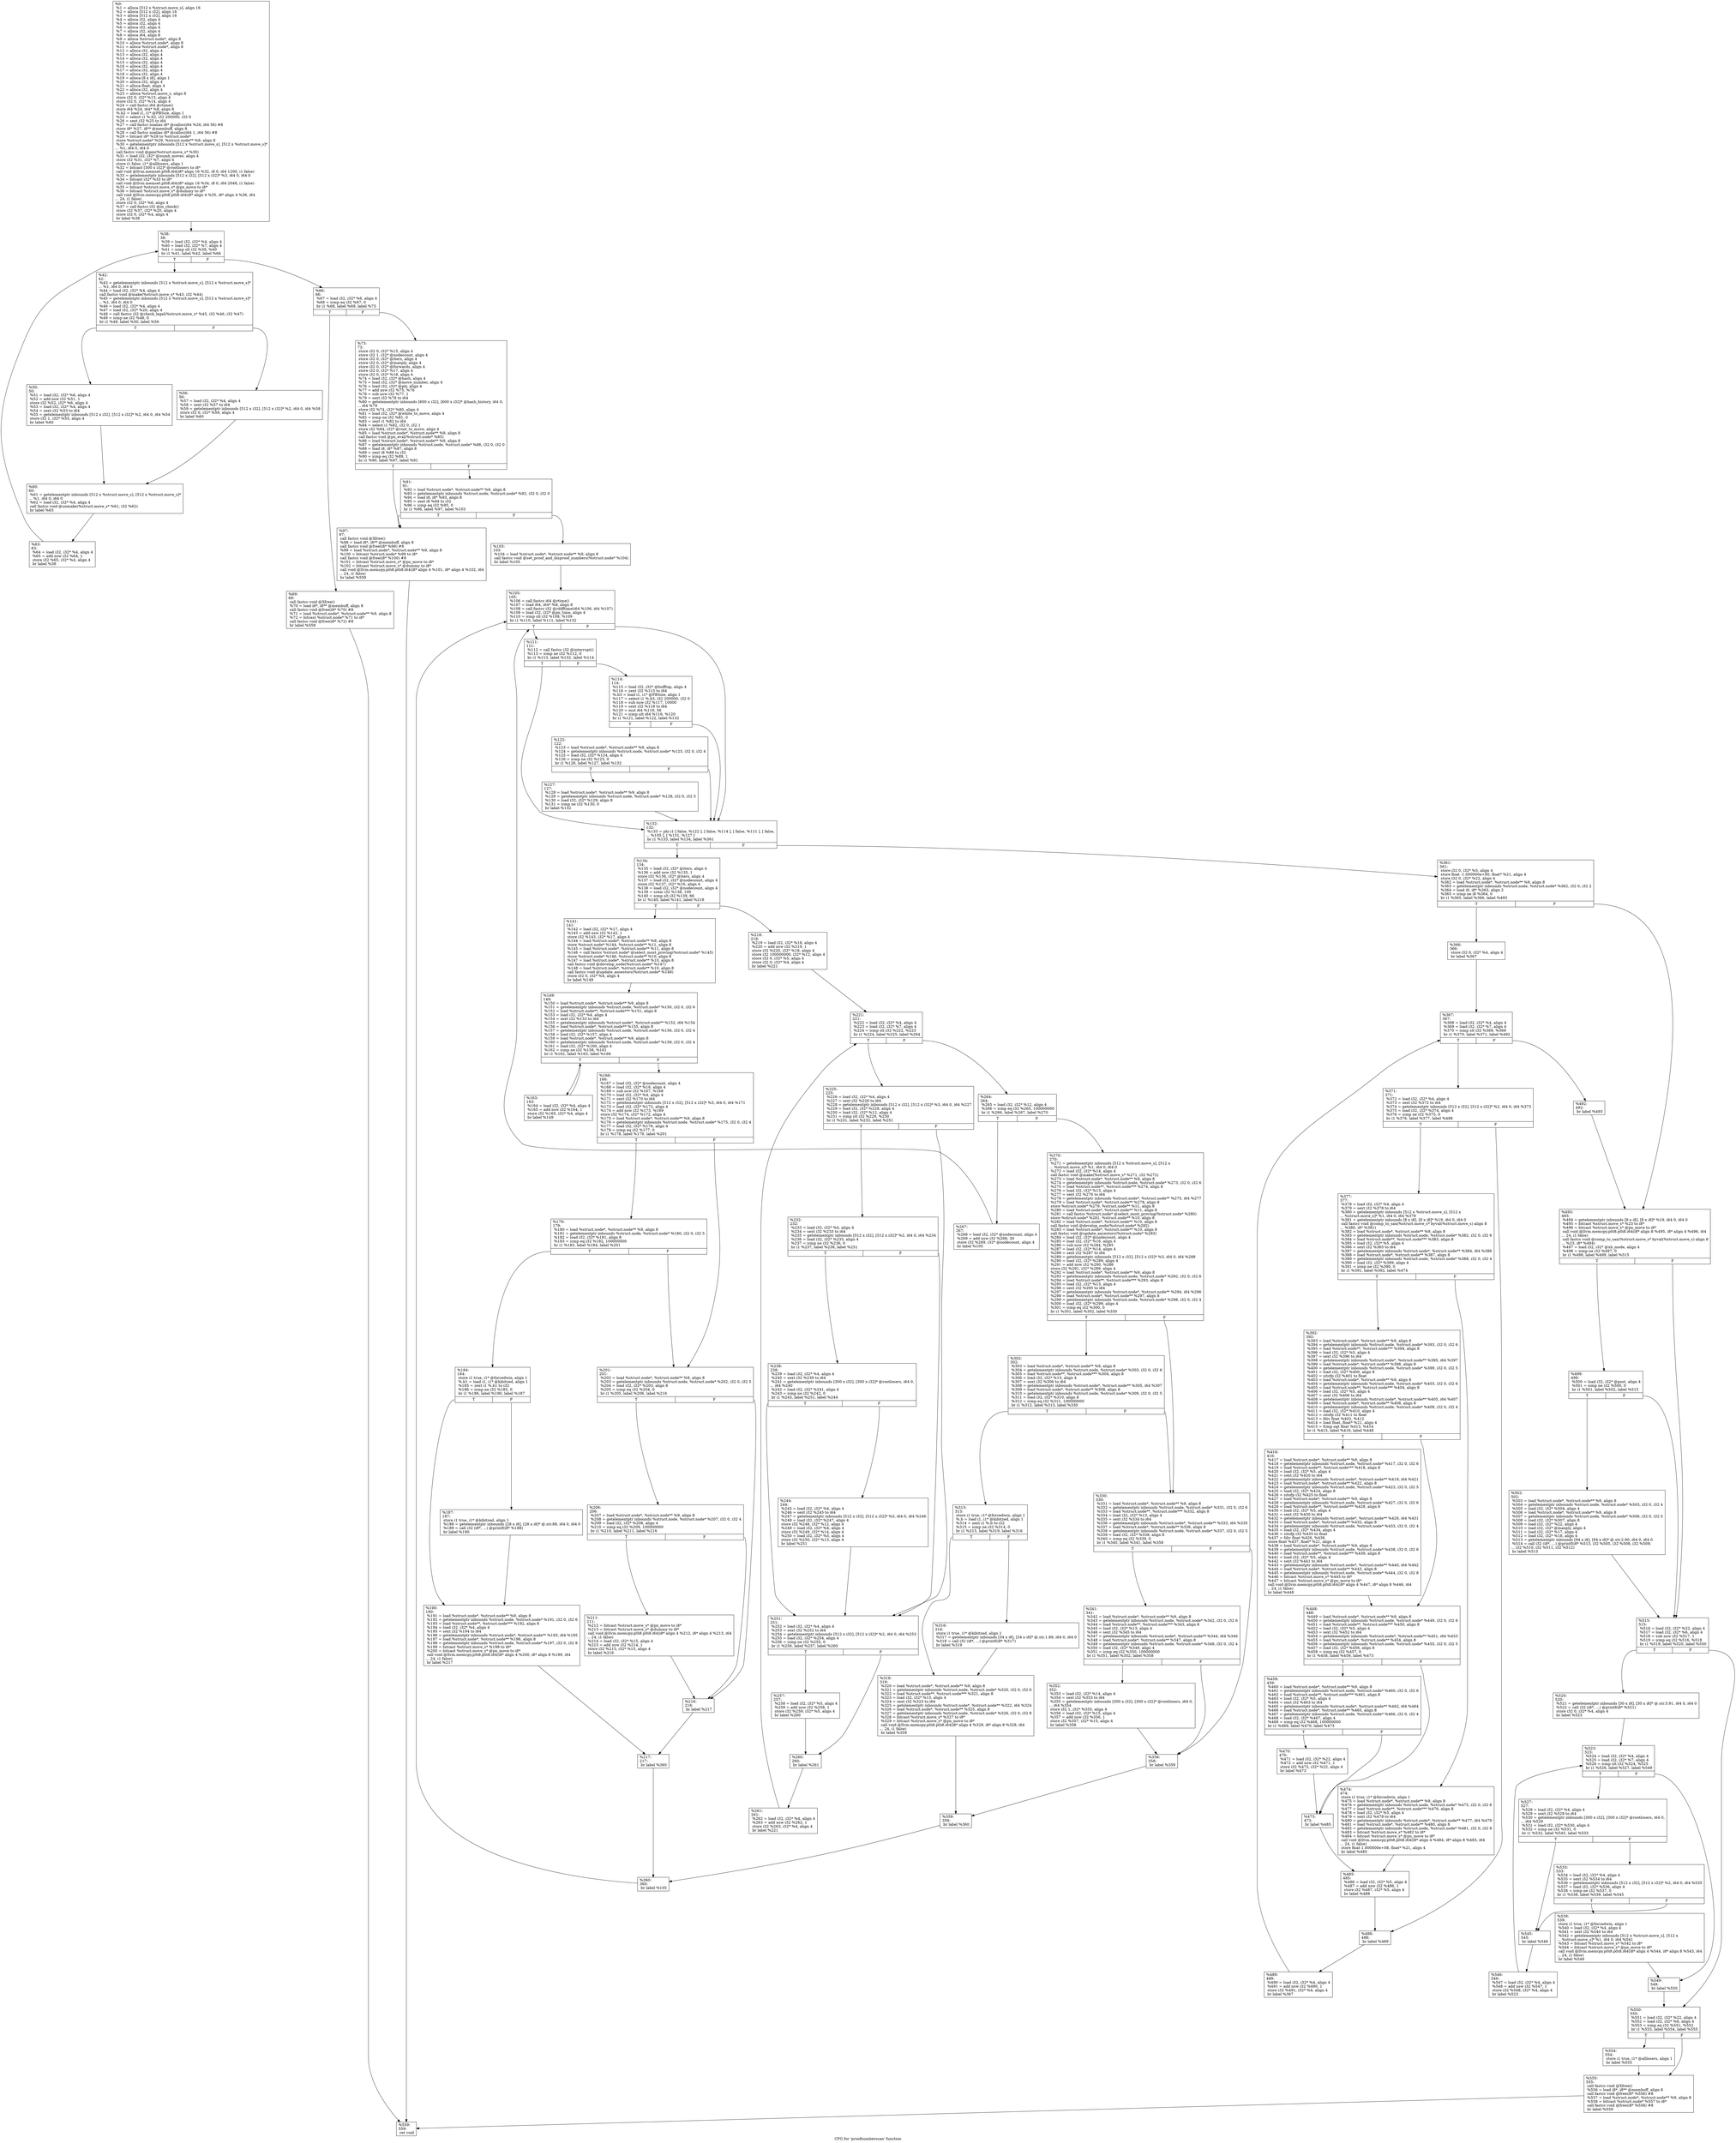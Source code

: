 digraph "CFG for 'proofnumberscan' function" {
	label="CFG for 'proofnumberscan' function";

	Node0x2690030 [shape=record,label="{%0:\l  %1 = alloca [512 x %struct.move_s], align 16\l  %2 = alloca [512 x i32], align 16\l  %3 = alloca [512 x i32], align 16\l  %4 = alloca i32, align 4\l  %5 = alloca i32, align 4\l  %6 = alloca i32, align 4\l  %7 = alloca i32, align 4\l  %8 = alloca i64, align 8\l  %9 = alloca %struct.node*, align 8\l  %10 = alloca %struct.node*, align 8\l  %11 = alloca %struct.node*, align 8\l  %12 = alloca i32, align 4\l  %13 = alloca i32, align 4\l  %14 = alloca i32, align 4\l  %15 = alloca i32, align 4\l  %16 = alloca i32, align 4\l  %17 = alloca i32, align 4\l  %18 = alloca i32, align 4\l  %19 = alloca [8 x i8], align 1\l  %20 = alloca i32, align 4\l  %21 = alloca float, align 4\l  %22 = alloca i32, align 4\l  %23 = alloca %struct.move_s, align 8\l  store i32 0, i32* %13, align 4\l  store i32 0, i32* %14, align 4\l  %24 = call fastcc i64 @rtime()\l  store i64 %24, i64* %8, align 8\l  %.b2 = load i1, i1* @PBSize, align 1\l  %25 = select i1 %.b2, i32 200000, i32 0\l  %26 = sext i32 %25 to i64\l  %27 = call fastcc noalias i8* @calloc(i64 %26, i64 56) #8\l  store i8* %27, i8** @membuff, align 8\l  %28 = call fastcc noalias i8* @calloc(i64 1, i64 56) #8\l  %29 = bitcast i8* %28 to %struct.node*\l  store %struct.node* %29, %struct.node** %9, align 8\l  %30 = getelementptr inbounds [512 x %struct.move_s], [512 x %struct.move_s]*\l... %1, i64 0, i64 0\l  call fastcc void @gen(%struct.move_s* %30)\l  %31 = load i32, i32* @numb_moves, align 4\l  store i32 %31, i32* %7, align 4\l  store i1 false, i1* @alllosers, align 1\l  %32 = bitcast [300 x i32]* @rootlosers to i8*\l  call void @llvm.memset.p0i8.i64(i8* align 16 %32, i8 0, i64 1200, i1 false)\l  %33 = getelementptr inbounds [512 x i32], [512 x i32]* %3, i64 0, i64 0\l  %34 = bitcast i32* %33 to i8*\l  call void @llvm.memset.p0i8.i64(i8* align 16 %34, i8 0, i64 2048, i1 false)\l  %35 = bitcast %struct.move_s* @pn_move to i8*\l  %36 = bitcast %struct.move_s* @dummy to i8*\l  call void @llvm.memcpy.p0i8.p0i8.i64(i8* align 4 %35, i8* align 4 %36, i64\l... 24, i1 false)\l  store i32 0, i32* %6, align 4\l  %37 = call fastcc i32 @in_check()\l  store i32 %37, i32* %20, align 4\l  store i32 0, i32* %4, align 4\l  br label %38\l}"];
	Node0x2690030 -> Node0x2696820;
	Node0x2696820 [shape=record,label="{%38:\l38:                                               \l  %39 = load i32, i32* %4, align 4\l  %40 = load i32, i32* %7, align 4\l  %41 = icmp slt i32 %39, %40\l  br i1 %41, label %42, label %66\l|{<s0>T|<s1>F}}"];
	Node0x2696820:s0 -> Node0x2697ea0;
	Node0x2696820:s1 -> Node0x2698030;
	Node0x2697ea0 [shape=record,label="{%42:\l42:                                               \l  %43 = getelementptr inbounds [512 x %struct.move_s], [512 x %struct.move_s]*\l... %1, i64 0, i64 0\l  %44 = load i32, i32* %4, align 4\l  call fastcc void @make(%struct.move_s* %43, i32 %44)\l  %45 = getelementptr inbounds [512 x %struct.move_s], [512 x %struct.move_s]*\l... %1, i64 0, i64 0\l  %46 = load i32, i32* %4, align 4\l  %47 = load i32, i32* %20, align 4\l  %48 = call fastcc i32 @check_legal(%struct.move_s* %45, i32 %46, i32 %47)\l  %49 = icmp ne i32 %48, 0\l  br i1 %49, label %50, label %56\l|{<s0>T|<s1>F}}"];
	Node0x2697ea0:s0 -> Node0x2697ef0;
	Node0x2697ea0:s1 -> Node0x2697f40;
	Node0x2697ef0 [shape=record,label="{%50:\l50:                                               \l  %51 = load i32, i32* %6, align 4\l  %52 = add nsw i32 %51, 1\l  store i32 %52, i32* %6, align 4\l  %53 = load i32, i32* %4, align 4\l  %54 = sext i32 %53 to i64\l  %55 = getelementptr inbounds [512 x i32], [512 x i32]* %2, i64 0, i64 %54\l  store i32 1, i32* %55, align 4\l  br label %60\l}"];
	Node0x2697ef0 -> Node0x2697f90;
	Node0x2697f40 [shape=record,label="{%56:\l56:                                               \l  %57 = load i32, i32* %4, align 4\l  %58 = sext i32 %57 to i64\l  %59 = getelementptr inbounds [512 x i32], [512 x i32]* %2, i64 0, i64 %58\l  store i32 0, i32* %59, align 4\l  br label %60\l}"];
	Node0x2697f40 -> Node0x2697f90;
	Node0x2697f90 [shape=record,label="{%60:\l60:                                               \l  %61 = getelementptr inbounds [512 x %struct.move_s], [512 x %struct.move_s]*\l... %1, i64 0, i64 0\l  %62 = load i32, i32* %4, align 4\l  call fastcc void @unmake(%struct.move_s* %61, i32 %62)\l  br label %63\l}"];
	Node0x2697f90 -> Node0x2697fe0;
	Node0x2697fe0 [shape=record,label="{%63:\l63:                                               \l  %64 = load i32, i32* %4, align 4\l  %65 = add nsw i32 %64, 1\l  store i32 %65, i32* %4, align 4\l  br label %38\l}"];
	Node0x2697fe0 -> Node0x2696820;
	Node0x2698030 [shape=record,label="{%66:\l66:                                               \l  %67 = load i32, i32* %6, align 4\l  %68 = icmp eq i32 %67, 0\l  br i1 %68, label %69, label %73\l|{<s0>T|<s1>F}}"];
	Node0x2698030:s0 -> Node0x2698080;
	Node0x2698030:s1 -> Node0x26980d0;
	Node0x2698080 [shape=record,label="{%69:\l69:                                               \l  call fastcc void @Xfree()\l  %70 = load i8*, i8** @membuff, align 8\l  call fastcc void @free(i8* %70) #8\l  %71 = load %struct.node*, %struct.node** %9, align 8\l  %72 = bitcast %struct.node* %71 to i8*\l  call fastcc void @free(i8* %72) #8\l  br label %559\l}"];
	Node0x2698080 -> Node0x2699930;
	Node0x26980d0 [shape=record,label="{%73:\l73:                                               \l  store i32 0, i32* %15, align 4\l  store i32 1, i32* @nodecount, align 4\l  store i32 0, i32* @iters, align 4\l  store i32 0, i32* @maxply, align 4\l  store i32 0, i32* @forwards, align 4\l  store i32 0, i32* %17, align 4\l  store i32 0, i32* %18, align 4\l  %74 = load i32, i32* @hash, align 4\l  %75 = load i32, i32* @move_number, align 4\l  %76 = load i32, i32* @ply, align 4\l  %77 = add nsw i32 %75, %76\l  %78 = sub nsw i32 %77, 1\l  %79 = sext i32 %78 to i64\l  %80 = getelementptr inbounds [600 x i32], [600 x i32]* @hash_history, i64 0,\l... i64 %79\l  store i32 %74, i32* %80, align 4\l  %81 = load i32, i32* @white_to_move, align 4\l  %82 = icmp ne i32 %81, 0\l  %83 = zext i1 %82 to i64\l  %84 = select i1 %82, i32 0, i32 1\l  store i32 %84, i32* @root_to_move, align 4\l  %85 = load %struct.node*, %struct.node** %9, align 8\l  call fastcc void @pn_eval(%struct.node* %85)\l  %86 = load %struct.node*, %struct.node** %9, align 8\l  %87 = getelementptr inbounds %struct.node, %struct.node* %86, i32 0, i32 0\l  %88 = load i8, i8* %87, align 8\l  %89 = zext i8 %88 to i32\l  %90 = icmp eq i32 %89, 1\l  br i1 %90, label %97, label %91\l|{<s0>T|<s1>F}}"];
	Node0x26980d0:s0 -> Node0x2698170;
	Node0x26980d0:s1 -> Node0x2698120;
	Node0x2698120 [shape=record,label="{%91:\l91:                                               \l  %92 = load %struct.node*, %struct.node** %9, align 8\l  %93 = getelementptr inbounds %struct.node, %struct.node* %92, i32 0, i32 0\l  %94 = load i8, i8* %93, align 8\l  %95 = zext i8 %94 to i32\l  %96 = icmp eq i32 %95, 0\l  br i1 %96, label %97, label %103\l|{<s0>T|<s1>F}}"];
	Node0x2698120:s0 -> Node0x2698170;
	Node0x2698120:s1 -> Node0x26981c0;
	Node0x2698170 [shape=record,label="{%97:\l97:                                               \l  call fastcc void @Xfree()\l  %98 = load i8*, i8** @membuff, align 8\l  call fastcc void @free(i8* %98) #8\l  %99 = load %struct.node*, %struct.node** %9, align 8\l  %100 = bitcast %struct.node* %99 to i8*\l  call fastcc void @free(i8* %100) #8\l  %101 = bitcast %struct.move_s* @pn_move to i8*\l  %102 = bitcast %struct.move_s* @dummy to i8*\l  call void @llvm.memcpy.p0i8.p0i8.i64(i8* align 4 %101, i8* align 4 %102, i64\l... 24, i1 false)\l  br label %559\l}"];
	Node0x2698170 -> Node0x2699930;
	Node0x26981c0 [shape=record,label="{%103:\l103:                                              \l  %104 = load %struct.node*, %struct.node** %9, align 8\l  call fastcc void @set_proof_and_disproof_numbers(%struct.node* %104)\l  br label %105\l}"];
	Node0x26981c0 -> Node0x2698210;
	Node0x2698210 [shape=record,label="{%105:\l105:                                              \l  %106 = call fastcc i64 @rtime()\l  %107 = load i64, i64* %8, align 8\l  %108 = call fastcc i32 @rdifftime(i64 %106, i64 %107)\l  %109 = load i32, i32* @pn_time, align 4\l  %110 = icmp slt i32 %108, %109\l  br i1 %110, label %111, label %132\l|{<s0>T|<s1>F}}"];
	Node0x2698210:s0 -> Node0x2698260;
	Node0x2698210:s1 -> Node0x26983a0;
	Node0x2698260 [shape=record,label="{%111:\l111:                                              \l  %112 = call fastcc i32 @interrupt()\l  %113 = icmp ne i32 %112, 0\l  br i1 %113, label %132, label %114\l|{<s0>T|<s1>F}}"];
	Node0x2698260:s0 -> Node0x26983a0;
	Node0x2698260:s1 -> Node0x26982b0;
	Node0x26982b0 [shape=record,label="{%114:\l114:                                              \l  %115 = load i32, i32* @bufftop, align 4\l  %116 = zext i32 %115 to i64\l  %.b3 = load i1, i1* @PBSize, align 1\l  %117 = select i1 %.b3, i32 200000, i32 0\l  %118 = sub nsw i32 %117, 10000\l  %119 = sext i32 %118 to i64\l  %120 = mul i64 %119, 56\l  %121 = icmp ult i64 %116, %120\l  br i1 %121, label %122, label %132\l|{<s0>T|<s1>F}}"];
	Node0x26982b0:s0 -> Node0x2698300;
	Node0x26982b0:s1 -> Node0x26983a0;
	Node0x2698300 [shape=record,label="{%122:\l122:                                              \l  %123 = load %struct.node*, %struct.node** %9, align 8\l  %124 = getelementptr inbounds %struct.node, %struct.node* %123, i32 0, i32 4\l  %125 = load i32, i32* %124, align 4\l  %126 = icmp ne i32 %125, 0\l  br i1 %126, label %127, label %132\l|{<s0>T|<s1>F}}"];
	Node0x2698300:s0 -> Node0x2698350;
	Node0x2698300:s1 -> Node0x26983a0;
	Node0x2698350 [shape=record,label="{%127:\l127:                                              \l  %128 = load %struct.node*, %struct.node** %9, align 8\l  %129 = getelementptr inbounds %struct.node, %struct.node* %128, i32 0, i32 5\l  %130 = load i32, i32* %129, align 8\l  %131 = icmp ne i32 %130, 0\l  br label %132\l}"];
	Node0x2698350 -> Node0x26983a0;
	Node0x26983a0 [shape=record,label="{%132:\l132:                                              \l  %133 = phi i1 [ false, %122 ], [ false, %114 ], [ false, %111 ], [ false,\l... %105 ], [ %131, %127 ]\l  br i1 %133, label %134, label %361\l|{<s0>T|<s1>F}}"];
	Node0x26983a0:s0 -> Node0x26983f0;
	Node0x26983a0:s1 -> Node0x2698f80;
	Node0x26983f0 [shape=record,label="{%134:\l134:                                              \l  %135 = load i32, i32* @iters, align 4\l  %136 = add nsw i32 %135, 1\l  store i32 %136, i32* @iters, align 4\l  %137 = load i32, i32* @nodecount, align 4\l  store i32 %137, i32* %16, align 4\l  %138 = load i32, i32* @nodecount, align 4\l  %139 = srem i32 %138, 100\l  %140 = icmp slt i32 %139, 66\l  br i1 %140, label %141, label %218\l|{<s0>T|<s1>F}}"];
	Node0x26983f0:s0 -> Node0x2698440;
	Node0x26983f0:s1 -> Node0x2698850;
	Node0x2698440 [shape=record,label="{%141:\l141:                                              \l  %142 = load i32, i32* %17, align 4\l  %143 = add nsw i32 %142, 1\l  store i32 %143, i32* %17, align 4\l  %144 = load %struct.node*, %struct.node** %9, align 8\l  store %struct.node* %144, %struct.node** %11, align 8\l  %145 = load %struct.node*, %struct.node** %11, align 8\l  %146 = call fastcc %struct.node* @select_most_proving(%struct.node* %145)\l  store %struct.node* %146, %struct.node** %10, align 8\l  %147 = load %struct.node*, %struct.node** %10, align 8\l  call fastcc void @develop_node(%struct.node* %147)\l  %148 = load %struct.node*, %struct.node** %10, align 8\l  call fastcc void @update_ancestors(%struct.node* %148)\l  store i32 0, i32* %4, align 4\l  br label %149\l}"];
	Node0x2698440 -> Node0x2698490;
	Node0x2698490 [shape=record,label="{%149:\l149:                                              \l  %150 = load %struct.node*, %struct.node** %9, align 8\l  %151 = getelementptr inbounds %struct.node, %struct.node* %150, i32 0, i32 6\l  %152 = load %struct.node**, %struct.node*** %151, align 8\l  %153 = load i32, i32* %4, align 4\l  %154 = sext i32 %153 to i64\l  %155 = getelementptr inbounds %struct.node*, %struct.node** %152, i64 %154\l  %156 = load %struct.node*, %struct.node** %155, align 8\l  %157 = getelementptr inbounds %struct.node, %struct.node* %156, i32 0, i32 4\l  %158 = load i32, i32* %157, align 4\l  %159 = load %struct.node*, %struct.node** %9, align 8\l  %160 = getelementptr inbounds %struct.node, %struct.node* %159, i32 0, i32 4\l  %161 = load i32, i32* %160, align 4\l  %162 = icmp ne i32 %158, %161\l  br i1 %162, label %163, label %166\l|{<s0>T|<s1>F}}"];
	Node0x2698490:s0 -> Node0x26984e0;
	Node0x2698490:s1 -> Node0x2698530;
	Node0x26984e0 [shape=record,label="{%163:\l163:                                              \l  %164 = load i32, i32* %4, align 4\l  %165 = add nsw i32 %164, 1\l  store i32 %165, i32* %4, align 4\l  br label %149\l}"];
	Node0x26984e0 -> Node0x2698490;
	Node0x2698530 [shape=record,label="{%166:\l166:                                              \l  %167 = load i32, i32* @nodecount, align 4\l  %168 = load i32, i32* %16, align 4\l  %169 = sub nsw i32 %167, %168\l  %170 = load i32, i32* %4, align 4\l  %171 = sext i32 %170 to i64\l  %172 = getelementptr inbounds [512 x i32], [512 x i32]* %3, i64 0, i64 %171\l  %173 = load i32, i32* %172, align 4\l  %174 = add nsw i32 %173, %169\l  store i32 %174, i32* %172, align 4\l  %175 = load %struct.node*, %struct.node** %9, align 8\l  %176 = getelementptr inbounds %struct.node, %struct.node* %175, i32 0, i32 4\l  %177 = load i32, i32* %176, align 4\l  %178 = icmp eq i32 %177, 0\l  br i1 %178, label %179, label %201\l|{<s0>T|<s1>F}}"];
	Node0x2698530:s0 -> Node0x2698580;
	Node0x2698530:s1 -> Node0x26986c0;
	Node0x2698580 [shape=record,label="{%179:\l179:                                              \l  %180 = load %struct.node*, %struct.node** %9, align 8\l  %181 = getelementptr inbounds %struct.node, %struct.node* %180, i32 0, i32 5\l  %182 = load i32, i32* %181, align 8\l  %183 = icmp eq i32 %182, 100000000\l  br i1 %183, label %184, label %201\l|{<s0>T|<s1>F}}"];
	Node0x2698580:s0 -> Node0x26985d0;
	Node0x2698580:s1 -> Node0x26986c0;
	Node0x26985d0 [shape=record,label="{%184:\l184:                                              \l  store i1 true, i1* @forcedwin, align 1\l  %.b1 = load i1, i1* @kibitzed, align 1\l  %185 = zext i1 %.b1 to i32\l  %186 = icmp ne i32 %185, 0\l  br i1 %186, label %190, label %187\l|{<s0>T|<s1>F}}"];
	Node0x26985d0:s0 -> Node0x2698670;
	Node0x26985d0:s1 -> Node0x2698620;
	Node0x2698620 [shape=record,label="{%187:\l187:                                              \l  store i1 true, i1* @kibitzed, align 1\l  %188 = getelementptr inbounds [28 x i8], [28 x i8]* @.str.88, i64 0, i64 0\l  %189 = call i32 (i8*, ...) @printf(i8* %188)\l  br label %190\l}"];
	Node0x2698620 -> Node0x2698670;
	Node0x2698670 [shape=record,label="{%190:\l190:                                              \l  %191 = load %struct.node*, %struct.node** %9, align 8\l  %192 = getelementptr inbounds %struct.node, %struct.node* %191, i32 0, i32 6\l  %193 = load %struct.node**, %struct.node*** %192, align 8\l  %194 = load i32, i32* %4, align 4\l  %195 = sext i32 %194 to i64\l  %196 = getelementptr inbounds %struct.node*, %struct.node** %193, i64 %195\l  %197 = load %struct.node*, %struct.node** %196, align 8\l  %198 = getelementptr inbounds %struct.node, %struct.node* %197, i32 0, i32 8\l  %199 = bitcast %struct.move_s* %198 to i8*\l  %200 = bitcast %struct.move_s* @pn_move to i8*\l  call void @llvm.memcpy.p0i8.p0i8.i64(i8* align 4 %200, i8* align 8 %199, i64\l... 24, i1 false)\l  br label %217\l}"];
	Node0x2698670 -> Node0x2698800;
	Node0x26986c0 [shape=record,label="{%201:\l201:                                              \l  %202 = load %struct.node*, %struct.node** %9, align 8\l  %203 = getelementptr inbounds %struct.node, %struct.node* %202, i32 0, i32 5\l  %204 = load i32, i32* %203, align 8\l  %205 = icmp eq i32 %204, 0\l  br i1 %205, label %206, label %216\l|{<s0>T|<s1>F}}"];
	Node0x26986c0:s0 -> Node0x2698710;
	Node0x26986c0:s1 -> Node0x26987b0;
	Node0x2698710 [shape=record,label="{%206:\l206:                                              \l  %207 = load %struct.node*, %struct.node** %9, align 8\l  %208 = getelementptr inbounds %struct.node, %struct.node* %207, i32 0, i32 4\l  %209 = load i32, i32* %208, align 4\l  %210 = icmp eq i32 %209, 100000000\l  br i1 %210, label %211, label %216\l|{<s0>T|<s1>F}}"];
	Node0x2698710:s0 -> Node0x2698760;
	Node0x2698710:s1 -> Node0x26987b0;
	Node0x2698760 [shape=record,label="{%211:\l211:                                              \l  %212 = bitcast %struct.move_s* @pn_move to i8*\l  %213 = bitcast %struct.move_s* @dummy to i8*\l  call void @llvm.memcpy.p0i8.p0i8.i64(i8* align 4 %212, i8* align 4 %213, i64\l... 24, i1 false)\l  %214 = load i32, i32* %15, align 4\l  %215 = add nsw i32 %214, 1\l  store i32 %215, i32* %15, align 4\l  br label %216\l}"];
	Node0x2698760 -> Node0x26987b0;
	Node0x26987b0 [shape=record,label="{%216:\l216:                                              \l  br label %217\l}"];
	Node0x26987b0 -> Node0x2698800;
	Node0x2698800 [shape=record,label="{%217:\l217:                                              \l  br label %360\l}"];
	Node0x2698800 -> Node0x2698f30;
	Node0x2698850 [shape=record,label="{%218:\l218:                                              \l  %219 = load i32, i32* %18, align 4\l  %220 = add nsw i32 %219, 1\l  store i32 %220, i32* %18, align 4\l  store i32 100000000, i32* %12, align 4\l  store i32 0, i32* %5, align 4\l  store i32 0, i32* %4, align 4\l  br label %221\l}"];
	Node0x2698850 -> Node0x26988a0;
	Node0x26988a0 [shape=record,label="{%221:\l221:                                              \l  %222 = load i32, i32* %4, align 4\l  %223 = load i32, i32* %7, align 4\l  %224 = icmp slt i32 %222, %223\l  br i1 %224, label %225, label %264\l|{<s0>T|<s1>F}}"];
	Node0x26988a0:s0 -> Node0x26988f0;
	Node0x26988a0:s1 -> Node0x2698b70;
	Node0x26988f0 [shape=record,label="{%225:\l225:                                              \l  %226 = load i32, i32* %4, align 4\l  %227 = sext i32 %226 to i64\l  %228 = getelementptr inbounds [512 x i32], [512 x i32]* %3, i64 0, i64 %227\l  %229 = load i32, i32* %228, align 4\l  %230 = load i32, i32* %12, align 4\l  %231 = icmp slt i32 %229, %230\l  br i1 %231, label %232, label %251\l|{<s0>T|<s1>F}}"];
	Node0x26988f0:s0 -> Node0x2698940;
	Node0x26988f0:s1 -> Node0x2698a30;
	Node0x2698940 [shape=record,label="{%232:\l232:                                              \l  %233 = load i32, i32* %4, align 4\l  %234 = sext i32 %233 to i64\l  %235 = getelementptr inbounds [512 x i32], [512 x i32]* %2, i64 0, i64 %234\l  %236 = load i32, i32* %235, align 4\l  %237 = icmp ne i32 %236, 0\l  br i1 %237, label %238, label %251\l|{<s0>T|<s1>F}}"];
	Node0x2698940:s0 -> Node0x2698990;
	Node0x2698940:s1 -> Node0x2698a30;
	Node0x2698990 [shape=record,label="{%238:\l238:                                              \l  %239 = load i32, i32* %4, align 4\l  %240 = sext i32 %239 to i64\l  %241 = getelementptr inbounds [300 x i32], [300 x i32]* @rootlosers, i64 0,\l... i64 %240\l  %242 = load i32, i32* %241, align 4\l  %243 = icmp ne i32 %242, 0\l  br i1 %243, label %251, label %244\l|{<s0>T|<s1>F}}"];
	Node0x2698990:s0 -> Node0x2698a30;
	Node0x2698990:s1 -> Node0x26989e0;
	Node0x26989e0 [shape=record,label="{%244:\l244:                                              \l  %245 = load i32, i32* %4, align 4\l  %246 = sext i32 %245 to i64\l  %247 = getelementptr inbounds [512 x i32], [512 x i32]* %3, i64 0, i64 %246\l  %248 = load i32, i32* %247, align 4\l  store i32 %248, i32* %12, align 4\l  %249 = load i32, i32* %4, align 4\l  store i32 %249, i32* %14, align 4\l  %250 = load i32, i32* %5, align 4\l  store i32 %250, i32* %13, align 4\l  br label %251\l}"];
	Node0x26989e0 -> Node0x2698a30;
	Node0x2698a30 [shape=record,label="{%251:\l251:                                              \l  %252 = load i32, i32* %4, align 4\l  %253 = sext i32 %252 to i64\l  %254 = getelementptr inbounds [512 x i32], [512 x i32]* %2, i64 0, i64 %253\l  %255 = load i32, i32* %254, align 4\l  %256 = icmp ne i32 %255, 0\l  br i1 %256, label %257, label %260\l|{<s0>T|<s1>F}}"];
	Node0x2698a30:s0 -> Node0x2698a80;
	Node0x2698a30:s1 -> Node0x2698ad0;
	Node0x2698a80 [shape=record,label="{%257:\l257:                                              \l  %258 = load i32, i32* %5, align 4\l  %259 = add nsw i32 %258, 1\l  store i32 %259, i32* %5, align 4\l  br label %260\l}"];
	Node0x2698a80 -> Node0x2698ad0;
	Node0x2698ad0 [shape=record,label="{%260:\l260:                                              \l  br label %261\l}"];
	Node0x2698ad0 -> Node0x2698b20;
	Node0x2698b20 [shape=record,label="{%261:\l261:                                              \l  %262 = load i32, i32* %4, align 4\l  %263 = add nsw i32 %262, 1\l  store i32 %263, i32* %4, align 4\l  br label %221\l}"];
	Node0x2698b20 -> Node0x26988a0;
	Node0x2698b70 [shape=record,label="{%264:\l264:                                              \l  %265 = load i32, i32* %12, align 4\l  %266 = icmp eq i32 %265, 100000000\l  br i1 %266, label %267, label %270\l|{<s0>T|<s1>F}}"];
	Node0x2698b70:s0 -> Node0x2698bc0;
	Node0x2698b70:s1 -> Node0x2698c10;
	Node0x2698bc0 [shape=record,label="{%267:\l267:                                              \l  %268 = load i32, i32* @nodecount, align 4\l  %269 = add nsw i32 %268, 30\l  store i32 %269, i32* @nodecount, align 4\l  br label %105\l}"];
	Node0x2698bc0 -> Node0x2698210;
	Node0x2698c10 [shape=record,label="{%270:\l270:                                              \l  %271 = getelementptr inbounds [512 x %struct.move_s], [512 x\l... %struct.move_s]* %1, i64 0, i64 0\l  %272 = load i32, i32* %14, align 4\l  call fastcc void @make(%struct.move_s* %271, i32 %272)\l  %273 = load %struct.node*, %struct.node** %9, align 8\l  %274 = getelementptr inbounds %struct.node, %struct.node* %273, i32 0, i32 6\l  %275 = load %struct.node**, %struct.node*** %274, align 8\l  %276 = load i32, i32* %13, align 4\l  %277 = sext i32 %276 to i64\l  %278 = getelementptr inbounds %struct.node*, %struct.node** %275, i64 %277\l  %279 = load %struct.node*, %struct.node** %278, align 8\l  store %struct.node* %279, %struct.node** %11, align 8\l  %280 = load %struct.node*, %struct.node** %11, align 8\l  %281 = call fastcc %struct.node* @select_most_proving(%struct.node* %280)\l  store %struct.node* %281, %struct.node** %10, align 8\l  %282 = load %struct.node*, %struct.node** %10, align 8\l  call fastcc void @develop_node(%struct.node* %282)\l  %283 = load %struct.node*, %struct.node** %10, align 8\l  call fastcc void @update_ancestors(%struct.node* %283)\l  %284 = load i32, i32* @nodecount, align 4\l  %285 = load i32, i32* %16, align 4\l  %286 = sub nsw i32 %284, %285\l  %287 = load i32, i32* %14, align 4\l  %288 = sext i32 %287 to i64\l  %289 = getelementptr inbounds [512 x i32], [512 x i32]* %3, i64 0, i64 %288\l  %290 = load i32, i32* %289, align 4\l  %291 = add nsw i32 %290, %286\l  store i32 %291, i32* %289, align 4\l  %292 = load %struct.node*, %struct.node** %9, align 8\l  %293 = getelementptr inbounds %struct.node, %struct.node* %292, i32 0, i32 6\l  %294 = load %struct.node**, %struct.node*** %293, align 8\l  %295 = load i32, i32* %13, align 4\l  %296 = sext i32 %295 to i64\l  %297 = getelementptr inbounds %struct.node*, %struct.node** %294, i64 %296\l  %298 = load %struct.node*, %struct.node** %297, align 8\l  %299 = getelementptr inbounds %struct.node, %struct.node* %298, i32 0, i32 4\l  %300 = load i32, i32* %299, align 4\l  %301 = icmp eq i32 %300, 0\l  br i1 %301, label %302, label %330\l|{<s0>T|<s1>F}}"];
	Node0x2698c10:s0 -> Node0x2698c60;
	Node0x2698c10:s1 -> Node0x2698da0;
	Node0x2698c60 [shape=record,label="{%302:\l302:                                              \l  %303 = load %struct.node*, %struct.node** %9, align 8\l  %304 = getelementptr inbounds %struct.node, %struct.node* %303, i32 0, i32 6\l  %305 = load %struct.node**, %struct.node*** %304, align 8\l  %306 = load i32, i32* %13, align 4\l  %307 = sext i32 %306 to i64\l  %308 = getelementptr inbounds %struct.node*, %struct.node** %305, i64 %307\l  %309 = load %struct.node*, %struct.node** %308, align 8\l  %310 = getelementptr inbounds %struct.node, %struct.node* %309, i32 0, i32 5\l  %311 = load i32, i32* %310, align 8\l  %312 = icmp eq i32 %311, 100000000\l  br i1 %312, label %313, label %330\l|{<s0>T|<s1>F}}"];
	Node0x2698c60:s0 -> Node0x2698cb0;
	Node0x2698c60:s1 -> Node0x2698da0;
	Node0x2698cb0 [shape=record,label="{%313:\l313:                                              \l  store i1 true, i1* @forcedwin, align 1\l  %.b = load i1, i1* @kibitzed, align 1\l  %314 = zext i1 %.b to i32\l  %315 = icmp ne i32 %314, 0\l  br i1 %315, label %319, label %316\l|{<s0>T|<s1>F}}"];
	Node0x2698cb0:s0 -> Node0x2698d50;
	Node0x2698cb0:s1 -> Node0x2698d00;
	Node0x2698d00 [shape=record,label="{%316:\l316:                                              \l  store i1 true, i1* @kibitzed, align 1\l  %317 = getelementptr inbounds [34 x i8], [34 x i8]* @.str.1.89, i64 0, i64 0\l  %318 = call i32 (i8*, ...) @printf(i8* %317)\l  br label %319\l}"];
	Node0x2698d00 -> Node0x2698d50;
	Node0x2698d50 [shape=record,label="{%319:\l319:                                              \l  %320 = load %struct.node*, %struct.node** %9, align 8\l  %321 = getelementptr inbounds %struct.node, %struct.node* %320, i32 0, i32 6\l  %322 = load %struct.node**, %struct.node*** %321, align 8\l  %323 = load i32, i32* %13, align 4\l  %324 = sext i32 %323 to i64\l  %325 = getelementptr inbounds %struct.node*, %struct.node** %322, i64 %324\l  %326 = load %struct.node*, %struct.node** %325, align 8\l  %327 = getelementptr inbounds %struct.node, %struct.node* %326, i32 0, i32 8\l  %328 = bitcast %struct.move_s* %327 to i8*\l  %329 = bitcast %struct.move_s* @pn_move to i8*\l  call void @llvm.memcpy.p0i8.p0i8.i64(i8* align 4 %329, i8* align 8 %328, i64\l... 24, i1 false)\l  br label %359\l}"];
	Node0x2698d50 -> Node0x2698ee0;
	Node0x2698da0 [shape=record,label="{%330:\l330:                                              \l  %331 = load %struct.node*, %struct.node** %9, align 8\l  %332 = getelementptr inbounds %struct.node, %struct.node* %331, i32 0, i32 6\l  %333 = load %struct.node**, %struct.node*** %332, align 8\l  %334 = load i32, i32* %13, align 4\l  %335 = sext i32 %334 to i64\l  %336 = getelementptr inbounds %struct.node*, %struct.node** %333, i64 %335\l  %337 = load %struct.node*, %struct.node** %336, align 8\l  %338 = getelementptr inbounds %struct.node, %struct.node* %337, i32 0, i32 5\l  %339 = load i32, i32* %338, align 8\l  %340 = icmp eq i32 %339, 0\l  br i1 %340, label %341, label %358\l|{<s0>T|<s1>F}}"];
	Node0x2698da0:s0 -> Node0x2698df0;
	Node0x2698da0:s1 -> Node0x2698e90;
	Node0x2698df0 [shape=record,label="{%341:\l341:                                              \l  %342 = load %struct.node*, %struct.node** %9, align 8\l  %343 = getelementptr inbounds %struct.node, %struct.node* %342, i32 0, i32 6\l  %344 = load %struct.node**, %struct.node*** %343, align 8\l  %345 = load i32, i32* %13, align 4\l  %346 = sext i32 %345 to i64\l  %347 = getelementptr inbounds %struct.node*, %struct.node** %344, i64 %346\l  %348 = load %struct.node*, %struct.node** %347, align 8\l  %349 = getelementptr inbounds %struct.node, %struct.node* %348, i32 0, i32 4\l  %350 = load i32, i32* %349, align 4\l  %351 = icmp eq i32 %350, 100000000\l  br i1 %351, label %352, label %358\l|{<s0>T|<s1>F}}"];
	Node0x2698df0:s0 -> Node0x2698e40;
	Node0x2698df0:s1 -> Node0x2698e90;
	Node0x2698e40 [shape=record,label="{%352:\l352:                                              \l  %353 = load i32, i32* %14, align 4\l  %354 = sext i32 %353 to i64\l  %355 = getelementptr inbounds [300 x i32], [300 x i32]* @rootlosers, i64 0,\l... i64 %354\l  store i32 1, i32* %355, align 4\l  %356 = load i32, i32* %15, align 4\l  %357 = add nsw i32 %356, 1\l  store i32 %357, i32* %15, align 4\l  br label %358\l}"];
	Node0x2698e40 -> Node0x2698e90;
	Node0x2698e90 [shape=record,label="{%358:\l358:                                              \l  br label %359\l}"];
	Node0x2698e90 -> Node0x2698ee0;
	Node0x2698ee0 [shape=record,label="{%359:\l359:                                              \l  br label %360\l}"];
	Node0x2698ee0 -> Node0x2698f30;
	Node0x2698f30 [shape=record,label="{%360:\l360:                                              \l  br label %105\l}"];
	Node0x2698f30 -> Node0x2698210;
	Node0x2698f80 [shape=record,label="{%361:\l361:                                              \l  store i32 0, i32* %5, align 4\l  store float -1.000000e+00, float* %21, align 4\l  store i32 0, i32* %22, align 4\l  %362 = load %struct.node*, %struct.node** %9, align 8\l  %363 = getelementptr inbounds %struct.node, %struct.node* %362, i32 0, i32 2\l  %364 = load i8, i8* %363, align 2\l  %365 = icmp ne i8 %364, 0\l  br i1 %365, label %366, label %493\l|{<s0>T|<s1>F}}"];
	Node0x2698f80:s0 -> Node0x2698fd0;
	Node0x2698f80:s1 -> Node0x2699480;
	Node0x2698fd0 [shape=record,label="{%366:\l366:                                              \l  store i32 0, i32* %4, align 4\l  br label %367\l}"];
	Node0x2698fd0 -> Node0x2699020;
	Node0x2699020 [shape=record,label="{%367:\l367:                                              \l  %368 = load i32, i32* %4, align 4\l  %369 = load i32, i32* %7, align 4\l  %370 = icmp slt i32 %368, %369\l  br i1 %370, label %371, label %492\l|{<s0>T|<s1>F}}"];
	Node0x2699020:s0 -> Node0x2699070;
	Node0x2699020:s1 -> Node0x2699430;
	Node0x2699070 [shape=record,label="{%371:\l371:                                              \l  %372 = load i32, i32* %4, align 4\l  %373 = sext i32 %372 to i64\l  %374 = getelementptr inbounds [512 x i32], [512 x i32]* %2, i64 0, i64 %373\l  %375 = load i32, i32* %374, align 4\l  %376 = icmp ne i32 %375, 0\l  br i1 %376, label %377, label %488\l|{<s0>T|<s1>F}}"];
	Node0x2699070:s0 -> Node0x26990c0;
	Node0x2699070:s1 -> Node0x2699390;
	Node0x26990c0 [shape=record,label="{%377:\l377:                                              \l  %378 = load i32, i32* %4, align 4\l  %379 = sext i32 %378 to i64\l  %380 = getelementptr inbounds [512 x %struct.move_s], [512 x\l... %struct.move_s]* %1, i64 0, i64 %379\l  %381 = getelementptr inbounds [8 x i8], [8 x i8]* %19, i64 0, i64 0\l  call fastcc void @comp_to_san(%struct.move_s* byval(%struct.move_s) align 8\l... %380, i8* %381)\l  %382 = load %struct.node*, %struct.node** %9, align 8\l  %383 = getelementptr inbounds %struct.node, %struct.node* %382, i32 0, i32 6\l  %384 = load %struct.node**, %struct.node*** %383, align 8\l  %385 = load i32, i32* %5, align 4\l  %386 = sext i32 %385 to i64\l  %387 = getelementptr inbounds %struct.node*, %struct.node** %384, i64 %386\l  %388 = load %struct.node*, %struct.node** %387, align 8\l  %389 = getelementptr inbounds %struct.node, %struct.node* %388, i32 0, i32 4\l  %390 = load i32, i32* %389, align 4\l  %391 = icmp ne i32 %390, 0\l  br i1 %391, label %392, label %474\l|{<s0>T|<s1>F}}"];
	Node0x26990c0:s0 -> Node0x2699110;
	Node0x26990c0:s1 -> Node0x26992f0;
	Node0x2699110 [shape=record,label="{%392:\l392:                                              \l  %393 = load %struct.node*, %struct.node** %9, align 8\l  %394 = getelementptr inbounds %struct.node, %struct.node* %393, i32 0, i32 6\l  %395 = load %struct.node**, %struct.node*** %394, align 8\l  %396 = load i32, i32* %5, align 4\l  %397 = sext i32 %396 to i64\l  %398 = getelementptr inbounds %struct.node*, %struct.node** %395, i64 %397\l  %399 = load %struct.node*, %struct.node** %398, align 8\l  %400 = getelementptr inbounds %struct.node, %struct.node* %399, i32 0, i32 5\l  %401 = load i32, i32* %400, align 8\l  %402 = sitofp i32 %401 to float\l  %403 = load %struct.node*, %struct.node** %9, align 8\l  %404 = getelementptr inbounds %struct.node, %struct.node* %403, i32 0, i32 6\l  %405 = load %struct.node**, %struct.node*** %404, align 8\l  %406 = load i32, i32* %5, align 4\l  %407 = sext i32 %406 to i64\l  %408 = getelementptr inbounds %struct.node*, %struct.node** %405, i64 %407\l  %409 = load %struct.node*, %struct.node** %408, align 8\l  %410 = getelementptr inbounds %struct.node, %struct.node* %409, i32 0, i32 4\l  %411 = load i32, i32* %410, align 4\l  %412 = sitofp i32 %411 to float\l  %413 = fdiv float %402, %412\l  %414 = load float, float* %21, align 4\l  %415 = fcmp ogt float %413, %414\l  br i1 %415, label %416, label %448\l|{<s0>T|<s1>F}}"];
	Node0x2699110:s0 -> Node0x2699160;
	Node0x2699110:s1 -> Node0x26991b0;
	Node0x2699160 [shape=record,label="{%416:\l416:                                              \l  %417 = load %struct.node*, %struct.node** %9, align 8\l  %418 = getelementptr inbounds %struct.node, %struct.node* %417, i32 0, i32 6\l  %419 = load %struct.node**, %struct.node*** %418, align 8\l  %420 = load i32, i32* %5, align 4\l  %421 = sext i32 %420 to i64\l  %422 = getelementptr inbounds %struct.node*, %struct.node** %419, i64 %421\l  %423 = load %struct.node*, %struct.node** %422, align 8\l  %424 = getelementptr inbounds %struct.node, %struct.node* %423, i32 0, i32 5\l  %425 = load i32, i32* %424, align 8\l  %426 = sitofp i32 %425 to float\l  %427 = load %struct.node*, %struct.node** %9, align 8\l  %428 = getelementptr inbounds %struct.node, %struct.node* %427, i32 0, i32 6\l  %429 = load %struct.node**, %struct.node*** %428, align 8\l  %430 = load i32, i32* %5, align 4\l  %431 = sext i32 %430 to i64\l  %432 = getelementptr inbounds %struct.node*, %struct.node** %429, i64 %431\l  %433 = load %struct.node*, %struct.node** %432, align 8\l  %434 = getelementptr inbounds %struct.node, %struct.node* %433, i32 0, i32 4\l  %435 = load i32, i32* %434, align 4\l  %436 = sitofp i32 %435 to float\l  %437 = fdiv float %426, %436\l  store float %437, float* %21, align 4\l  %438 = load %struct.node*, %struct.node** %9, align 8\l  %439 = getelementptr inbounds %struct.node, %struct.node* %438, i32 0, i32 6\l  %440 = load %struct.node**, %struct.node*** %439, align 8\l  %441 = load i32, i32* %5, align 4\l  %442 = sext i32 %441 to i64\l  %443 = getelementptr inbounds %struct.node*, %struct.node** %440, i64 %442\l  %444 = load %struct.node*, %struct.node** %443, align 8\l  %445 = getelementptr inbounds %struct.node, %struct.node* %444, i32 0, i32 8\l  %446 = bitcast %struct.move_s* %445 to i8*\l  %447 = bitcast %struct.move_s* @pn_move to i8*\l  call void @llvm.memcpy.p0i8.p0i8.i64(i8* align 4 %447, i8* align 8 %446, i64\l... 24, i1 false)\l  br label %448\l}"];
	Node0x2699160 -> Node0x26991b0;
	Node0x26991b0 [shape=record,label="{%448:\l448:                                              \l  %449 = load %struct.node*, %struct.node** %9, align 8\l  %450 = getelementptr inbounds %struct.node, %struct.node* %449, i32 0, i32 6\l  %451 = load %struct.node**, %struct.node*** %450, align 8\l  %452 = load i32, i32* %5, align 4\l  %453 = sext i32 %452 to i64\l  %454 = getelementptr inbounds %struct.node*, %struct.node** %451, i64 %453\l  %455 = load %struct.node*, %struct.node** %454, align 8\l  %456 = getelementptr inbounds %struct.node, %struct.node* %455, i32 0, i32 5\l  %457 = load i32, i32* %456, align 8\l  %458 = icmp eq i32 %457, 0\l  br i1 %458, label %459, label %473\l|{<s0>T|<s1>F}}"];
	Node0x26991b0:s0 -> Node0x2699200;
	Node0x26991b0:s1 -> Node0x26992a0;
	Node0x2699200 [shape=record,label="{%459:\l459:                                              \l  %460 = load %struct.node*, %struct.node** %9, align 8\l  %461 = getelementptr inbounds %struct.node, %struct.node* %460, i32 0, i32 6\l  %462 = load %struct.node**, %struct.node*** %461, align 8\l  %463 = load i32, i32* %5, align 4\l  %464 = sext i32 %463 to i64\l  %465 = getelementptr inbounds %struct.node*, %struct.node** %462, i64 %464\l  %466 = load %struct.node*, %struct.node** %465, align 8\l  %467 = getelementptr inbounds %struct.node, %struct.node* %466, i32 0, i32 4\l  %468 = load i32, i32* %467, align 4\l  %469 = icmp eq i32 %468, 100000000\l  br i1 %469, label %470, label %473\l|{<s0>T|<s1>F}}"];
	Node0x2699200:s0 -> Node0x2699250;
	Node0x2699200:s1 -> Node0x26992a0;
	Node0x2699250 [shape=record,label="{%470:\l470:                                              \l  %471 = load i32, i32* %22, align 4\l  %472 = add nsw i32 %471, 1\l  store i32 %472, i32* %22, align 4\l  br label %473\l}"];
	Node0x2699250 -> Node0x26992a0;
	Node0x26992a0 [shape=record,label="{%473:\l473:                                              \l  br label %485\l}"];
	Node0x26992a0 -> Node0x2699340;
	Node0x26992f0 [shape=record,label="{%474:\l474:                                              \l  store i1 true, i1* @forcedwin, align 1\l  %475 = load %struct.node*, %struct.node** %9, align 8\l  %476 = getelementptr inbounds %struct.node, %struct.node* %475, i32 0, i32 6\l  %477 = load %struct.node**, %struct.node*** %476, align 8\l  %478 = load i32, i32* %5, align 4\l  %479 = sext i32 %478 to i64\l  %480 = getelementptr inbounds %struct.node*, %struct.node** %477, i64 %479\l  %481 = load %struct.node*, %struct.node** %480, align 8\l  %482 = getelementptr inbounds %struct.node, %struct.node* %481, i32 0, i32 8\l  %483 = bitcast %struct.move_s* %482 to i8*\l  %484 = bitcast %struct.move_s* @pn_move to i8*\l  call void @llvm.memcpy.p0i8.p0i8.i64(i8* align 4 %484, i8* align 8 %483, i64\l... 24, i1 false)\l  store float 1.000000e+08, float* %21, align 4\l  br label %485\l}"];
	Node0x26992f0 -> Node0x2699340;
	Node0x2699340 [shape=record,label="{%485:\l485:                                              \l  %486 = load i32, i32* %5, align 4\l  %487 = add nsw i32 %486, 1\l  store i32 %487, i32* %5, align 4\l  br label %488\l}"];
	Node0x2699340 -> Node0x2699390;
	Node0x2699390 [shape=record,label="{%488:\l488:                                              \l  br label %489\l}"];
	Node0x2699390 -> Node0x26993e0;
	Node0x26993e0 [shape=record,label="{%489:\l489:                                              \l  %490 = load i32, i32* %4, align 4\l  %491 = add nsw i32 %490, 1\l  store i32 %491, i32* %4, align 4\l  br label %367\l}"];
	Node0x26993e0 -> Node0x2699020;
	Node0x2699430 [shape=record,label="{%492:\l492:                                              \l  br label %493\l}"];
	Node0x2699430 -> Node0x2699480;
	Node0x2699480 [shape=record,label="{%493:\l493:                                              \l  %494 = getelementptr inbounds [8 x i8], [8 x i8]* %19, i64 0, i64 0\l  %495 = bitcast %struct.move_s* %23 to i8*\l  %496 = bitcast %struct.move_s* @pn_move to i8*\l  call void @llvm.memcpy.p0i8.p0i8.i64(i8* align 8 %495, i8* align 4 %496, i64\l... 24, i1 false)\l  call fastcc void @comp_to_san(%struct.move_s* byval(%struct.move_s) align 8\l... %23, i8* %494)\l  %497 = load i32, i32* @xb_mode, align 4\l  %498 = icmp ne i32 %497, 0\l  br i1 %498, label %499, label %515\l|{<s0>T|<s1>F}}"];
	Node0x2699480:s0 -> Node0x26994d0;
	Node0x2699480:s1 -> Node0x2699570;
	Node0x26994d0 [shape=record,label="{%499:\l499:                                              \l  %500 = load i32, i32* @post, align 4\l  %501 = icmp ne i32 %500, 0\l  br i1 %501, label %502, label %515\l|{<s0>T|<s1>F}}"];
	Node0x26994d0:s0 -> Node0x2699520;
	Node0x26994d0:s1 -> Node0x2699570;
	Node0x2699520 [shape=record,label="{%502:\l502:                                              \l  %503 = load %struct.node*, %struct.node** %9, align 8\l  %504 = getelementptr inbounds %struct.node, %struct.node* %503, i32 0, i32 4\l  %505 = load i32, i32* %504, align 4\l  %506 = load %struct.node*, %struct.node** %9, align 8\l  %507 = getelementptr inbounds %struct.node, %struct.node* %506, i32 0, i32 5\l  %508 = load i32, i32* %507, align 8\l  %509 = load i32, i32* %22, align 4\l  %510 = load i32, i32* @maxply, align 4\l  %511 = load i32, i32* %17, align 4\l  %512 = load i32, i32* %18, align 4\l  %513 = getelementptr inbounds [94 x i8], [94 x i8]* @.str.2.90, i64 0, i64 0\l  %514 = call i32 (i8*, ...) @printf(i8* %513, i32 %505, i32 %508, i32 %509,\l... i32 %510, i32 %511, i32 %512)\l  br label %515\l}"];
	Node0x2699520 -> Node0x2699570;
	Node0x2699570 [shape=record,label="{%515:\l515:                                              \l  %516 = load i32, i32* %22, align 4\l  %517 = load i32, i32* %6, align 4\l  %518 = sub nsw i32 %517, 1\l  %519 = icmp eq i32 %516, %518\l  br i1 %519, label %520, label %550\l|{<s0>T|<s1>F}}"];
	Node0x2699570:s0 -> Node0x26995c0;
	Node0x2699570:s1 -> Node0x2699840;
	Node0x26995c0 [shape=record,label="{%520:\l520:                                              \l  %521 = getelementptr inbounds [30 x i8], [30 x i8]* @.str.3.91, i64 0, i64 0\l  %522 = call i32 (i8*, ...) @printf(i8* %521)\l  store i32 0, i32* %4, align 4\l  br label %523\l}"];
	Node0x26995c0 -> Node0x2699610;
	Node0x2699610 [shape=record,label="{%523:\l523:                                              \l  %524 = load i32, i32* %4, align 4\l  %525 = load i32, i32* %7, align 4\l  %526 = icmp slt i32 %524, %525\l  br i1 %526, label %527, label %549\l|{<s0>T|<s1>F}}"];
	Node0x2699610:s0 -> Node0x2699660;
	Node0x2699610:s1 -> Node0x26997f0;
	Node0x2699660 [shape=record,label="{%527:\l527:                                              \l  %528 = load i32, i32* %4, align 4\l  %529 = sext i32 %528 to i64\l  %530 = getelementptr inbounds [300 x i32], [300 x i32]* @rootlosers, i64 0,\l... i64 %529\l  %531 = load i32, i32* %530, align 4\l  %532 = icmp ne i32 %531, 0\l  br i1 %532, label %545, label %533\l|{<s0>T|<s1>F}}"];
	Node0x2699660:s0 -> Node0x2699750;
	Node0x2699660:s1 -> Node0x26996b0;
	Node0x26996b0 [shape=record,label="{%533:\l533:                                              \l  %534 = load i32, i32* %4, align 4\l  %535 = sext i32 %534 to i64\l  %536 = getelementptr inbounds [512 x i32], [512 x i32]* %2, i64 0, i64 %535\l  %537 = load i32, i32* %536, align 4\l  %538 = icmp ne i32 %537, 0\l  br i1 %538, label %539, label %545\l|{<s0>T|<s1>F}}"];
	Node0x26996b0:s0 -> Node0x2699700;
	Node0x26996b0:s1 -> Node0x2699750;
	Node0x2699700 [shape=record,label="{%539:\l539:                                              \l  store i1 true, i1* @forcedwin, align 1\l  %540 = load i32, i32* %4, align 4\l  %541 = sext i32 %540 to i64\l  %542 = getelementptr inbounds [512 x %struct.move_s], [512 x\l... %struct.move_s]* %1, i64 0, i64 %541\l  %543 = bitcast %struct.move_s* %542 to i8*\l  %544 = bitcast %struct.move_s* @pn_move to i8*\l  call void @llvm.memcpy.p0i8.p0i8.i64(i8* align 4 %544, i8* align 8 %543, i64\l... 24, i1 false)\l  br label %549\l}"];
	Node0x2699700 -> Node0x26997f0;
	Node0x2699750 [shape=record,label="{%545:\l545:                                              \l  br label %546\l}"];
	Node0x2699750 -> Node0x26997a0;
	Node0x26997a0 [shape=record,label="{%546:\l546:                                              \l  %547 = load i32, i32* %4, align 4\l  %548 = add nsw i32 %547, 1\l  store i32 %548, i32* %4, align 4\l  br label %523\l}"];
	Node0x26997a0 -> Node0x2699610;
	Node0x26997f0 [shape=record,label="{%549:\l549:                                              \l  br label %550\l}"];
	Node0x26997f0 -> Node0x2699840;
	Node0x2699840 [shape=record,label="{%550:\l550:                                              \l  %551 = load i32, i32* %22, align 4\l  %552 = load i32, i32* %6, align 4\l  %553 = icmp eq i32 %551, %552\l  br i1 %553, label %554, label %555\l|{<s0>T|<s1>F}}"];
	Node0x2699840:s0 -> Node0x2699890;
	Node0x2699840:s1 -> Node0x26998e0;
	Node0x2699890 [shape=record,label="{%554:\l554:                                              \l  store i1 true, i1* @alllosers, align 1\l  br label %555\l}"];
	Node0x2699890 -> Node0x26998e0;
	Node0x26998e0 [shape=record,label="{%555:\l555:                                              \l  call fastcc void @Xfree()\l  %556 = load i8*, i8** @membuff, align 8\l  call fastcc void @free(i8* %556) #8\l  %557 = load %struct.node*, %struct.node** %9, align 8\l  %558 = bitcast %struct.node* %557 to i8*\l  call fastcc void @free(i8* %558) #8\l  br label %559\l}"];
	Node0x26998e0 -> Node0x2699930;
	Node0x2699930 [shape=record,label="{%559:\l559:                                              \l  ret void\l}"];
}
